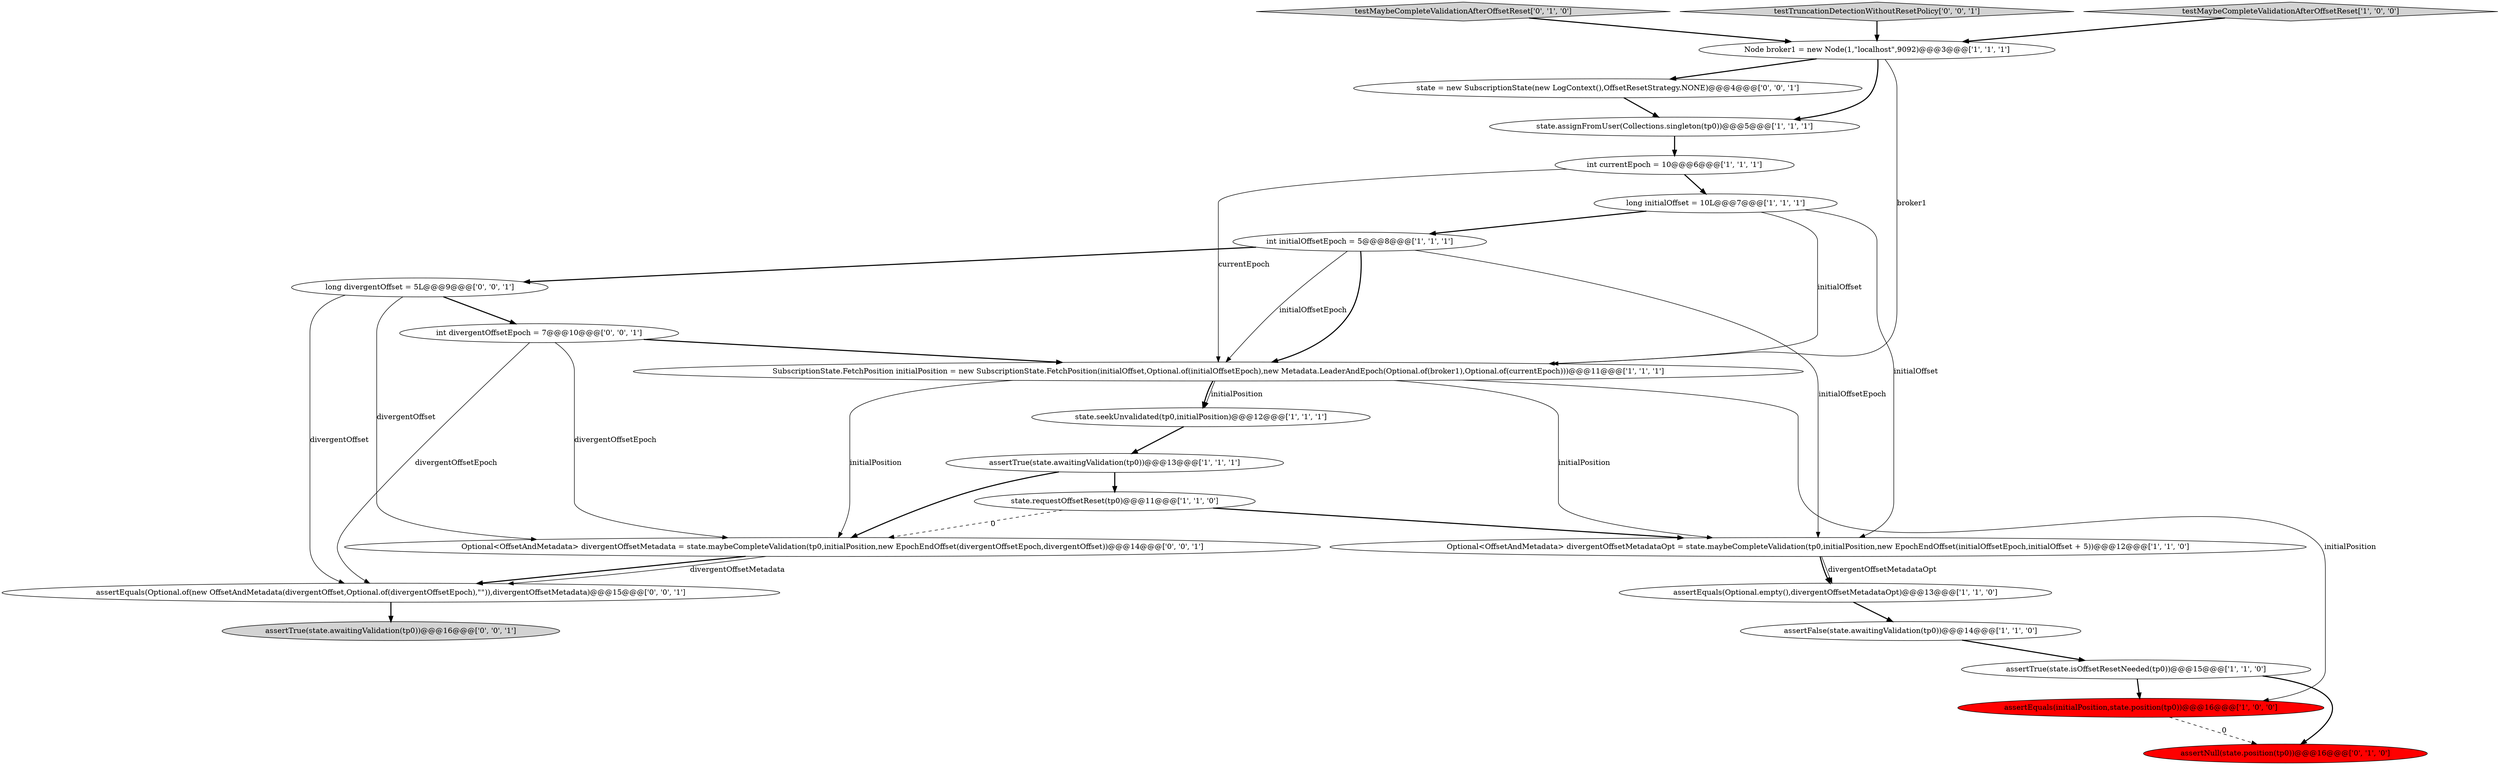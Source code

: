digraph {
15 [style = filled, label = "testMaybeCompleteValidationAfterOffsetReset['0', '1', '0']", fillcolor = lightgray, shape = diamond image = "AAA0AAABBB2BBB"];
0 [style = filled, label = "assertTrue(state.isOffsetResetNeeded(tp0))@@@15@@@['1', '1', '0']", fillcolor = white, shape = ellipse image = "AAA0AAABBB1BBB"];
18 [style = filled, label = "state = new SubscriptionState(new LogContext(),OffsetResetStrategy.NONE)@@@4@@@['0', '0', '1']", fillcolor = white, shape = ellipse image = "AAA0AAABBB3BBB"];
19 [style = filled, label = "int divergentOffsetEpoch = 7@@@10@@@['0', '0', '1']", fillcolor = white, shape = ellipse image = "AAA0AAABBB3BBB"];
8 [style = filled, label = "int currentEpoch = 10@@@6@@@['1', '1', '1']", fillcolor = white, shape = ellipse image = "AAA0AAABBB1BBB"];
2 [style = filled, label = "assertTrue(state.awaitingValidation(tp0))@@@13@@@['1', '1', '1']", fillcolor = white, shape = ellipse image = "AAA0AAABBB1BBB"];
7 [style = filled, label = "assertFalse(state.awaitingValidation(tp0))@@@14@@@['1', '1', '0']", fillcolor = white, shape = ellipse image = "AAA0AAABBB1BBB"];
23 [style = filled, label = "testTruncationDetectionWithoutResetPolicy['0', '0', '1']", fillcolor = lightgray, shape = diamond image = "AAA0AAABBB3BBB"];
9 [style = filled, label = "state.requestOffsetReset(tp0)@@@11@@@['1', '1', '0']", fillcolor = white, shape = ellipse image = "AAA0AAABBB1BBB"];
13 [style = filled, label = "assertEquals(initialPosition,state.position(tp0))@@@16@@@['1', '0', '0']", fillcolor = red, shape = ellipse image = "AAA1AAABBB1BBB"];
17 [style = filled, label = "long divergentOffset = 5L@@@9@@@['0', '0', '1']", fillcolor = white, shape = ellipse image = "AAA0AAABBB3BBB"];
12 [style = filled, label = "assertEquals(Optional.empty(),divergentOffsetMetadataOpt)@@@13@@@['1', '1', '0']", fillcolor = white, shape = ellipse image = "AAA0AAABBB1BBB"];
6 [style = filled, label = "int initialOffsetEpoch = 5@@@8@@@['1', '1', '1']", fillcolor = white, shape = ellipse image = "AAA0AAABBB1BBB"];
20 [style = filled, label = "assertTrue(state.awaitingValidation(tp0))@@@16@@@['0', '0', '1']", fillcolor = lightgray, shape = ellipse image = "AAA0AAABBB3BBB"];
5 [style = filled, label = "long initialOffset = 10L@@@7@@@['1', '1', '1']", fillcolor = white, shape = ellipse image = "AAA0AAABBB1BBB"];
21 [style = filled, label = "Optional<OffsetAndMetadata> divergentOffsetMetadata = state.maybeCompleteValidation(tp0,initialPosition,new EpochEndOffset(divergentOffsetEpoch,divergentOffset))@@@14@@@['0', '0', '1']", fillcolor = white, shape = ellipse image = "AAA0AAABBB3BBB"];
11 [style = filled, label = "testMaybeCompleteValidationAfterOffsetReset['1', '0', '0']", fillcolor = lightgray, shape = diamond image = "AAA0AAABBB1BBB"];
1 [style = filled, label = "state.seekUnvalidated(tp0,initialPosition)@@@12@@@['1', '1', '1']", fillcolor = white, shape = ellipse image = "AAA0AAABBB1BBB"];
3 [style = filled, label = "SubscriptionState.FetchPosition initialPosition = new SubscriptionState.FetchPosition(initialOffset,Optional.of(initialOffsetEpoch),new Metadata.LeaderAndEpoch(Optional.of(broker1),Optional.of(currentEpoch)))@@@11@@@['1', '1', '1']", fillcolor = white, shape = ellipse image = "AAA0AAABBB1BBB"];
22 [style = filled, label = "assertEquals(Optional.of(new OffsetAndMetadata(divergentOffset,Optional.of(divergentOffsetEpoch),\"\")),divergentOffsetMetadata)@@@15@@@['0', '0', '1']", fillcolor = white, shape = ellipse image = "AAA0AAABBB3BBB"];
14 [style = filled, label = "state.assignFromUser(Collections.singleton(tp0))@@@5@@@['1', '1', '1']", fillcolor = white, shape = ellipse image = "AAA0AAABBB1BBB"];
4 [style = filled, label = "Node broker1 = new Node(1,\"localhost\",9092)@@@3@@@['1', '1', '1']", fillcolor = white, shape = ellipse image = "AAA0AAABBB1BBB"];
10 [style = filled, label = "Optional<OffsetAndMetadata> divergentOffsetMetadataOpt = state.maybeCompleteValidation(tp0,initialPosition,new EpochEndOffset(initialOffsetEpoch,initialOffset + 5))@@@12@@@['1', '1', '0']", fillcolor = white, shape = ellipse image = "AAA0AAABBB1BBB"];
16 [style = filled, label = "assertNull(state.position(tp0))@@@16@@@['0', '1', '0']", fillcolor = red, shape = ellipse image = "AAA1AAABBB2BBB"];
6->17 [style = bold, label=""];
6->3 [style = bold, label=""];
0->16 [style = bold, label=""];
4->14 [style = bold, label=""];
5->10 [style = solid, label="initialOffset"];
0->13 [style = bold, label=""];
3->1 [style = bold, label=""];
17->22 [style = solid, label="divergentOffset"];
11->4 [style = bold, label=""];
10->12 [style = solid, label="divergentOffsetMetadataOpt"];
23->4 [style = bold, label=""];
3->1 [style = solid, label="initialPosition"];
7->0 [style = bold, label=""];
4->18 [style = bold, label=""];
2->9 [style = bold, label=""];
9->10 [style = bold, label=""];
19->22 [style = solid, label="divergentOffsetEpoch"];
6->10 [style = solid, label="initialOffsetEpoch"];
17->19 [style = bold, label=""];
12->7 [style = bold, label=""];
3->21 [style = solid, label="initialPosition"];
3->13 [style = solid, label="initialPosition"];
17->21 [style = solid, label="divergentOffset"];
5->6 [style = bold, label=""];
8->5 [style = bold, label=""];
22->20 [style = bold, label=""];
8->3 [style = solid, label="currentEpoch"];
21->22 [style = bold, label=""];
10->12 [style = bold, label=""];
2->21 [style = bold, label=""];
6->3 [style = solid, label="initialOffsetEpoch"];
9->21 [style = dashed, label="0"];
15->4 [style = bold, label=""];
14->8 [style = bold, label=""];
1->2 [style = bold, label=""];
4->3 [style = solid, label="broker1"];
3->10 [style = solid, label="initialPosition"];
5->3 [style = solid, label="initialOffset"];
19->21 [style = solid, label="divergentOffsetEpoch"];
19->3 [style = bold, label=""];
18->14 [style = bold, label=""];
21->22 [style = solid, label="divergentOffsetMetadata"];
13->16 [style = dashed, label="0"];
}

